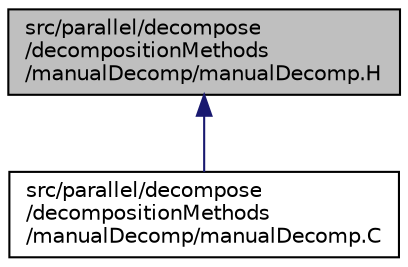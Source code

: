digraph "src/parallel/decompose/decompositionMethods/manualDecomp/manualDecomp.H"
{
  bgcolor="transparent";
  edge [fontname="Helvetica",fontsize="10",labelfontname="Helvetica",labelfontsize="10"];
  node [fontname="Helvetica",fontsize="10",shape=record];
  Node1 [label="src/parallel/decompose\l/decompositionMethods\l/manualDecomp/manualDecomp.H",height=0.2,width=0.4,color="black", fillcolor="grey75", style="filled", fontcolor="black"];
  Node1 -> Node2 [dir="back",color="midnightblue",fontsize="10",style="solid",fontname="Helvetica"];
  Node2 [label="src/parallel/decompose\l/decompositionMethods\l/manualDecomp/manualDecomp.C",height=0.2,width=0.4,color="black",URL="$a09251.html",tooltip="Decomposition given a cell-to-processor association in a file. "];
}
